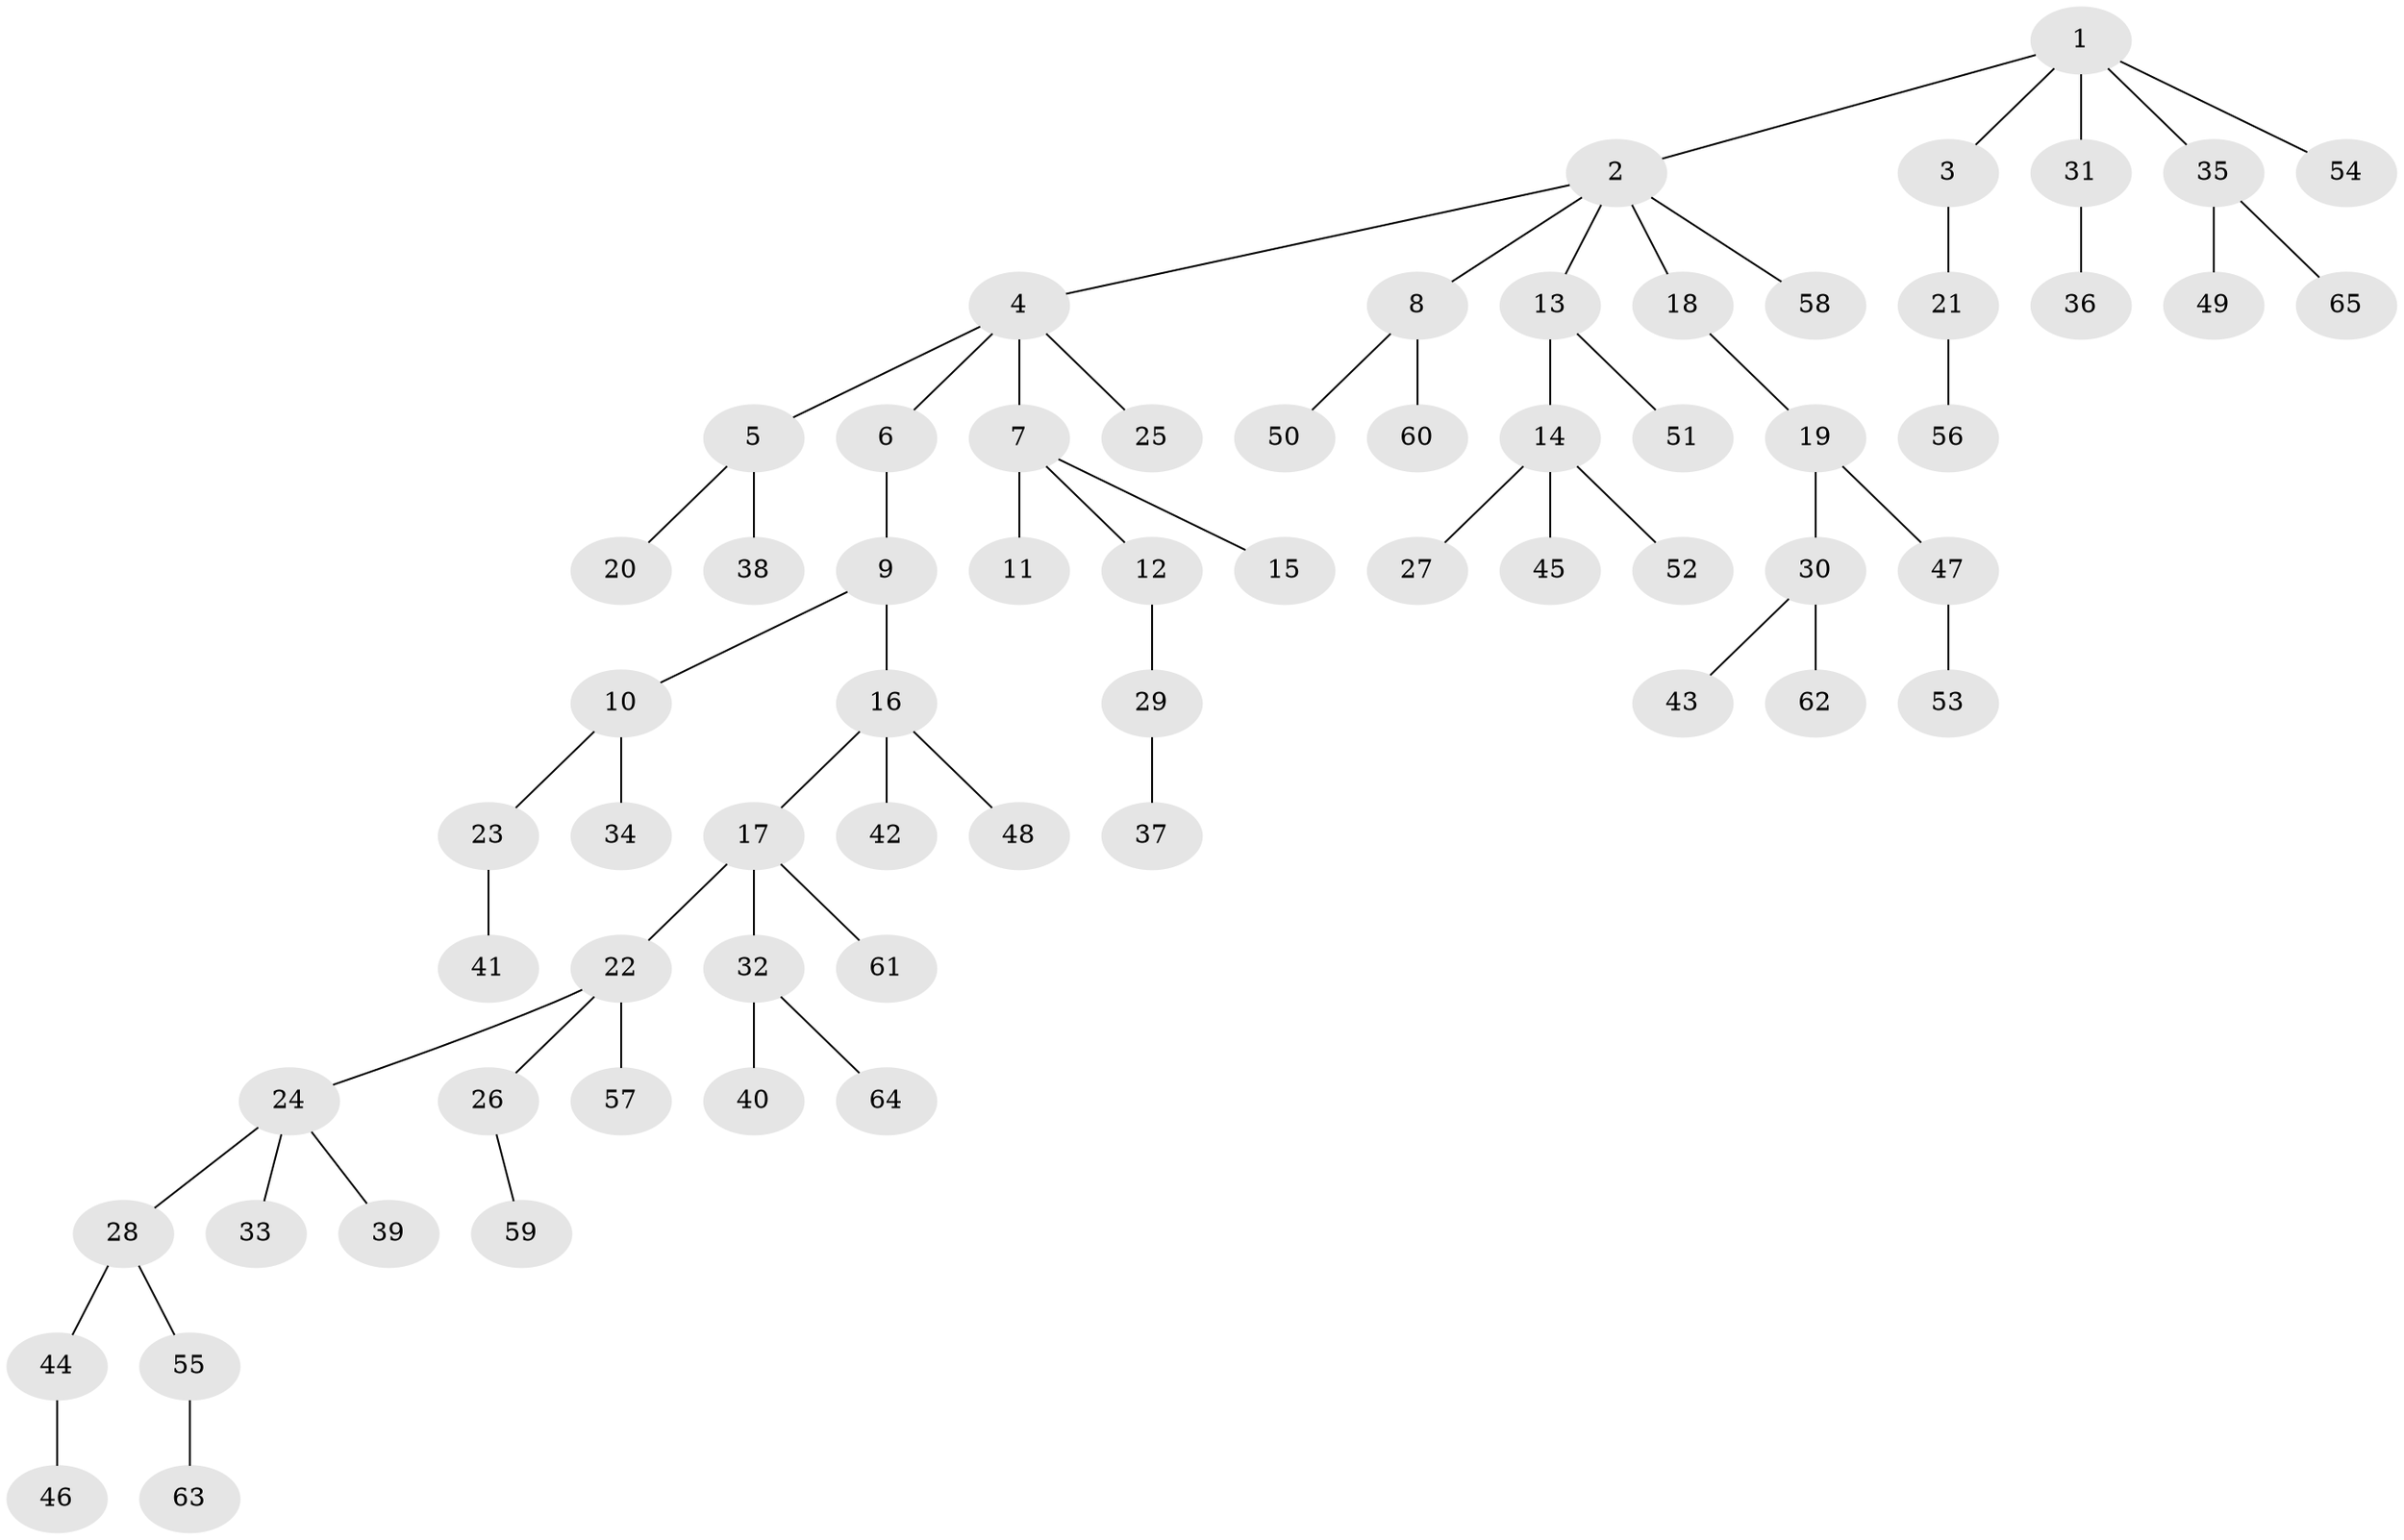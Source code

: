// Generated by graph-tools (version 1.1) at 2025/02/03/09/25 03:02:21]
// undirected, 65 vertices, 64 edges
graph export_dot {
graph [start="1"]
  node [color=gray90,style=filled];
  1;
  2;
  3;
  4;
  5;
  6;
  7;
  8;
  9;
  10;
  11;
  12;
  13;
  14;
  15;
  16;
  17;
  18;
  19;
  20;
  21;
  22;
  23;
  24;
  25;
  26;
  27;
  28;
  29;
  30;
  31;
  32;
  33;
  34;
  35;
  36;
  37;
  38;
  39;
  40;
  41;
  42;
  43;
  44;
  45;
  46;
  47;
  48;
  49;
  50;
  51;
  52;
  53;
  54;
  55;
  56;
  57;
  58;
  59;
  60;
  61;
  62;
  63;
  64;
  65;
  1 -- 2;
  1 -- 3;
  1 -- 31;
  1 -- 35;
  1 -- 54;
  2 -- 4;
  2 -- 8;
  2 -- 13;
  2 -- 18;
  2 -- 58;
  3 -- 21;
  4 -- 5;
  4 -- 6;
  4 -- 7;
  4 -- 25;
  5 -- 20;
  5 -- 38;
  6 -- 9;
  7 -- 11;
  7 -- 12;
  7 -- 15;
  8 -- 50;
  8 -- 60;
  9 -- 10;
  9 -- 16;
  10 -- 23;
  10 -- 34;
  12 -- 29;
  13 -- 14;
  13 -- 51;
  14 -- 27;
  14 -- 45;
  14 -- 52;
  16 -- 17;
  16 -- 42;
  16 -- 48;
  17 -- 22;
  17 -- 32;
  17 -- 61;
  18 -- 19;
  19 -- 30;
  19 -- 47;
  21 -- 56;
  22 -- 24;
  22 -- 26;
  22 -- 57;
  23 -- 41;
  24 -- 28;
  24 -- 33;
  24 -- 39;
  26 -- 59;
  28 -- 44;
  28 -- 55;
  29 -- 37;
  30 -- 43;
  30 -- 62;
  31 -- 36;
  32 -- 40;
  32 -- 64;
  35 -- 49;
  35 -- 65;
  44 -- 46;
  47 -- 53;
  55 -- 63;
}
